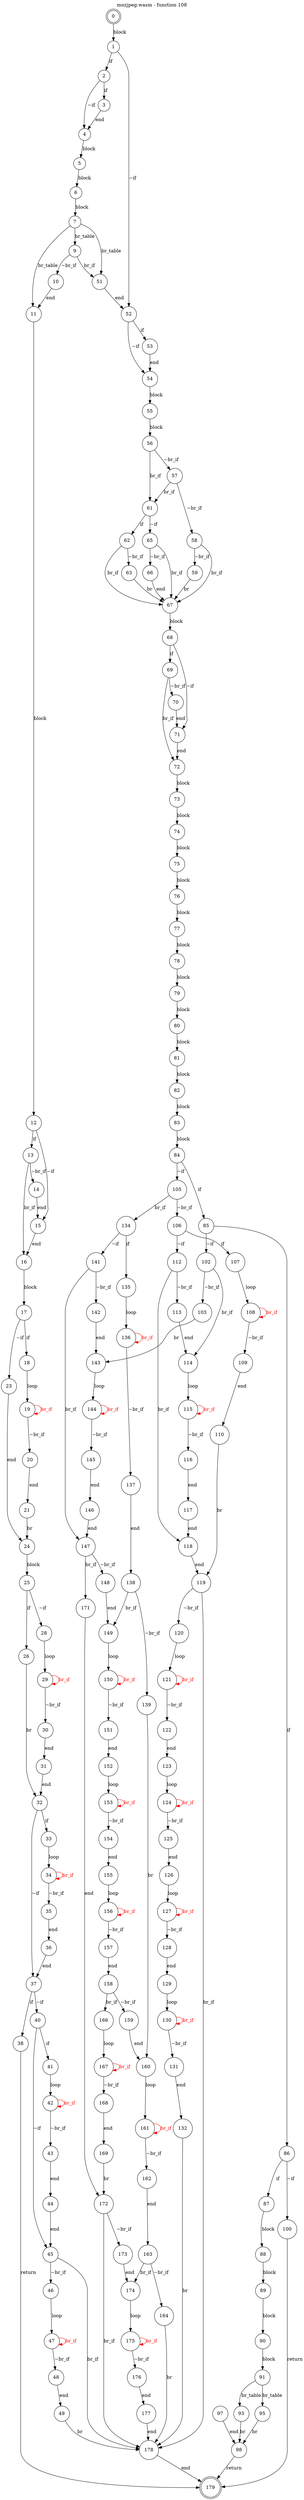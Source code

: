 digraph finite_state_machine {
    label = "mozjpeg.wasm - function 108"
    labelloc =  t
    labelfontsize = 16
    labelfontcolor = black
    labelfontname = "Helvetica"
    node [shape = doublecircle]; 0 179;
    node [shape = circle];
    0 -> 1[label="block"];
    1 -> 2[label="if"];
    1 -> 52[label="~if"];
    2 -> 3[label="if"];
    2 -> 4[label="~if"];
    3 -> 4[label="end"];
    4 -> 5[label="block"];
    5 -> 6[label="block"];
    6 -> 7[label="block"];
    7 -> 11[label="br_table"];
    7 -> 51[label="br_table"];
    7 -> 9[label="br_table"];
    9 -> 10[label="~br_if"];
    9 -> 51[label="br_if"];
    10 -> 11[label="end"];
    11 -> 12[label="block"];
    12 -> 13[label="if"];
    12 -> 15[label="~if"];
    13 -> 14[label="~br_if"];
    13 -> 16[label="br_if"];
    14 -> 15[label="end"];
    15 -> 16[label="end"];
    16 -> 17[label="block"];
    17 -> 18[label="if"];
    17 -> 23[label="~if"];
    18 -> 19[label="loop"];
    19 -> 20[label="~br_if"];
    19 -> 19[color="red" fontcolor="red" label="br_if"];
    20 -> 21[label="end"];
    21 -> 24[label="br"];
    23 -> 24[label="end"];
    24 -> 25[label="block"];
    25 -> 26[label="if"];
    25 -> 28[label="~if"];
    26 -> 32[label="br"];
    28 -> 29[label="loop"];
    29 -> 30[label="~br_if"];
    29 -> 29[color="red" fontcolor="red" label="br_if"];
    30 -> 31[label="end"];
    31 -> 32[label="end"];
    32 -> 33[label="if"];
    32 -> 37[label="~if"];
    33 -> 34[label="loop"];
    34 -> 35[label="~br_if"];
    34 -> 34[color="red" fontcolor="red" label="br_if"];
    35 -> 36[label="end"];
    36 -> 37[label="end"];
    37 -> 38[label="if"];
    37 -> 40[label="~if"];
    38 -> 179[label="return"];
    40 -> 41[label="if"];
    40 -> 45[label="~if"];
    41 -> 42[label="loop"];
    42 -> 43[label="~br_if"];
    42 -> 42[color="red" fontcolor="red" label="br_if"];
    43 -> 44[label="end"];
    44 -> 45[label="end"];
    45 -> 46[label="~br_if"];
    45 -> 178[label="br_if"];
    46 -> 47[label="loop"];
    47 -> 48[label="~br_if"];
    47 -> 47[color="red" fontcolor="red" label="br_if"];
    48 -> 49[label="end"];
    49 -> 178[label="br"];
    51 -> 52[label="end"];
    52 -> 53[label="if"];
    52 -> 54[label="~if"];
    53 -> 54[label="end"];
    54 -> 55[label="block"];
    55 -> 56[label="block"];
    56 -> 57[label="~br_if"];
    56 -> 61[label="br_if"];
    57 -> 58[label="~br_if"];
    57 -> 61[label="br_if"];
    58 -> 59[label="~br_if"];
    58 -> 67[label="br_if"];
    59 -> 67[label="br"];
    61 -> 62[label="if"];
    61 -> 65[label="~if"];
    62 -> 63[label="~br_if"];
    62 -> 67[label="br_if"];
    63 -> 67[label="br"];
    65 -> 66[label="~br_if"];
    65 -> 67[label="br_if"];
    66 -> 67[label="end"];
    67 -> 68[label="block"];
    68 -> 69[label="if"];
    68 -> 71[label="~if"];
    69 -> 70[label="~br_if"];
    69 -> 72[label="br_if"];
    70 -> 71[label="end"];
    71 -> 72[label="end"];
    72 -> 73[label="block"];
    73 -> 74[label="block"];
    74 -> 75[label="block"];
    75 -> 76[label="block"];
    76 -> 77[label="block"];
    77 -> 78[label="block"];
    78 -> 79[label="block"];
    79 -> 80[label="block"];
    80 -> 81[label="block"];
    81 -> 82[label="block"];
    82 -> 83[label="block"];
    83 -> 84[label="block"];
    84 -> 85[label="if"];
    84 -> 105[label="~if"];
    85 -> 86[label="if"];
    85 -> 102[label="~if"];
    86 -> 87[label="if"];
    86 -> 100[label="~if"];
    87 -> 88[label="block"];
    88 -> 89[label="block"];
    89 -> 90[label="block"];
    90 -> 91[label="block"];
    91 -> 93[label="br_table"];
    91 -> 95[label="br_table"];
    93 -> 98[label="br"];
    95 -> 98[label="br"];
    97 -> 98[label="end"];
    98 -> 179[label="return"];
    100 -> 179[label="return"];
    102 -> 103[label="~br_if"];
    102 -> 114[label="br_if"];
    103 -> 143[label="br"];
    105 -> 106[label="~br_if"];
    105 -> 134[label="br_if"];
    106 -> 107[label="if"];
    106 -> 112[label="~if"];
    107 -> 108[label="loop"];
    108 -> 109[label="~br_if"];
    108 -> 108[color="red" fontcolor="red" label="br_if"];
    109 -> 110[label="end"];
    110 -> 119[label="br"];
    112 -> 113[label="~br_if"];
    112 -> 118[label="br_if"];
    113 -> 114[label="end"];
    114 -> 115[label="loop"];
    115 -> 116[label="~br_if"];
    115 -> 115[color="red" fontcolor="red" label="br_if"];
    116 -> 117[label="end"];
    117 -> 118[label="end"];
    118 -> 119[label="end"];
    119 -> 120[label="~br_if"];
    119 -> 178[label="br_if"];
    120 -> 121[label="loop"];
    121 -> 122[label="~br_if"];
    121 -> 121[color="red" fontcolor="red" label="br_if"];
    122 -> 123[label="end"];
    123 -> 124[label="loop"];
    124 -> 125[label="~br_if"];
    124 -> 124[color="red" fontcolor="red" label="br_if"];
    125 -> 126[label="end"];
    126 -> 127[label="loop"];
    127 -> 128[label="~br_if"];
    127 -> 127[color="red" fontcolor="red" label="br_if"];
    128 -> 129[label="end"];
    129 -> 130[label="loop"];
    130 -> 131[label="~br_if"];
    130 -> 130[color="red" fontcolor="red" label="br_if"];
    131 -> 132[label="end"];
    132 -> 178[label="br"];
    134 -> 135[label="if"];
    134 -> 141[label="~if"];
    135 -> 136[label="loop"];
    136 -> 137[label="~br_if"];
    136 -> 136[color="red" fontcolor="red" label="br_if"];
    137 -> 138[label="end"];
    138 -> 139[label="~br_if"];
    138 -> 149[label="br_if"];
    139 -> 160[label="br"];
    141 -> 142[label="~br_if"];
    141 -> 147[label="br_if"];
    142 -> 143[label="end"];
    143 -> 144[label="loop"];
    144 -> 145[label="~br_if"];
    144 -> 144[color="red" fontcolor="red" label="br_if"];
    145 -> 146[label="end"];
    146 -> 147[label="end"];
    147 -> 148[label="~br_if"];
    147 -> 171[label="br_if"];
    148 -> 149[label="end"];
    149 -> 150[label="loop"];
    150 -> 151[label="~br_if"];
    150 -> 150[color="red" fontcolor="red" label="br_if"];
    151 -> 152[label="end"];
    152 -> 153[label="loop"];
    153 -> 154[label="~br_if"];
    153 -> 153[color="red" fontcolor="red" label="br_if"];
    154 -> 155[label="end"];
    155 -> 156[label="loop"];
    156 -> 157[label="~br_if"];
    156 -> 156[color="red" fontcolor="red" label="br_if"];
    157 -> 158[label="end"];
    158 -> 159[label="~br_if"];
    158 -> 166[label="br_if"];
    159 -> 160[label="end"];
    160 -> 161[label="loop"];
    161 -> 162[label="~br_if"];
    161 -> 161[color="red" fontcolor="red" label="br_if"];
    162 -> 163[label="end"];
    163 -> 164[label="~br_if"];
    163 -> 174[label="br_if"];
    164 -> 178[label="br"];
    166 -> 167[label="loop"];
    167 -> 168[label="~br_if"];
    167 -> 167[color="red" fontcolor="red" label="br_if"];
    168 -> 169[label="end"];
    169 -> 172[label="br"];
    171 -> 172[label="end"];
    172 -> 173[label="~br_if"];
    172 -> 178[label="br_if"];
    173 -> 174[label="end"];
    174 -> 175[label="loop"];
    175 -> 176[label="~br_if"];
    175 -> 175[color="red" fontcolor="red" label="br_if"];
    176 -> 177[label="end"];
    177 -> 178[label="end"];
    178 -> 179[label="end"];
}
